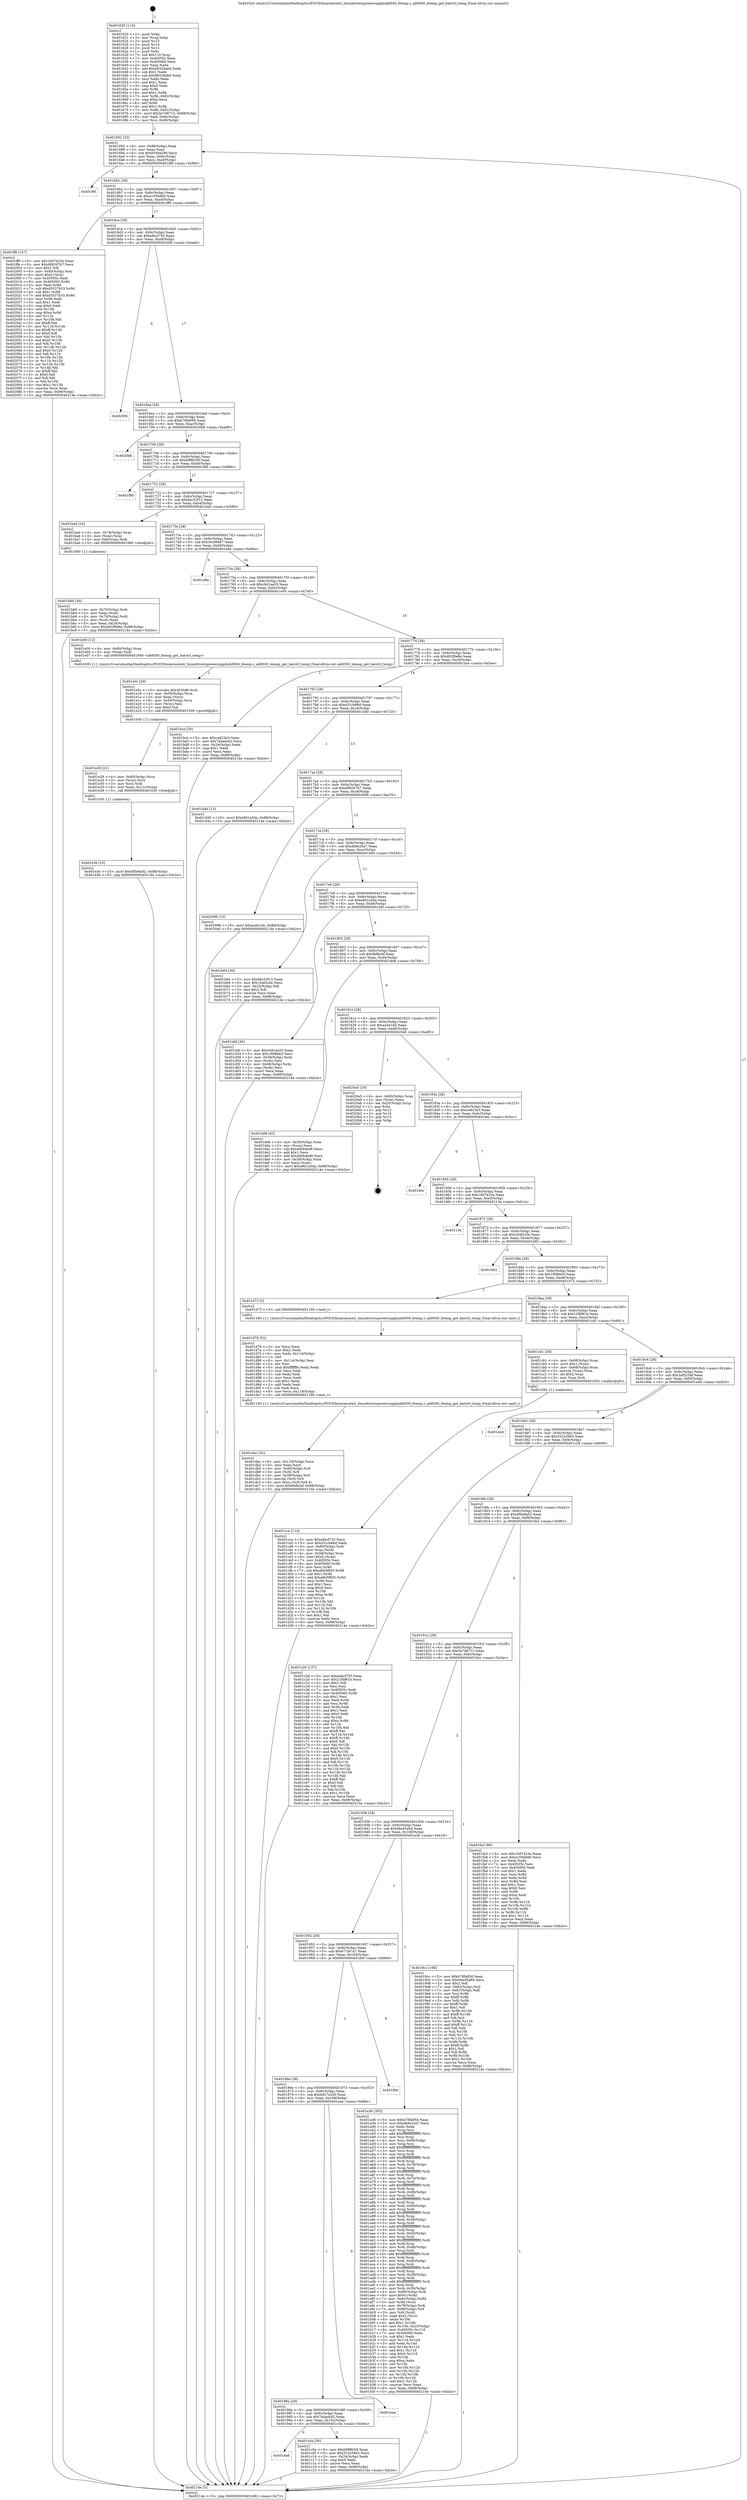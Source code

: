digraph "0x401620" {
  label = "0x401620 (/mnt/c/Users/mathe/Desktop/tcc/POCII/binaries/extr_linuxdriverspowersupplyab8500_btemp.c_ab8500_btemp_get_batctrl_temp_Final-ollvm.out::main(0))"
  labelloc = "t"
  node[shape=record]

  Entry [label="",width=0.3,height=0.3,shape=circle,fillcolor=black,style=filled]
  "0x401692" [label="{
     0x401692 [32]\l
     | [instrs]\l
     &nbsp;&nbsp;0x401692 \<+6\>: mov -0x88(%rbp),%eax\l
     &nbsp;&nbsp;0x401698 \<+2\>: mov %eax,%ecx\l
     &nbsp;&nbsp;0x40169a \<+6\>: sub $0x8349a299,%ecx\l
     &nbsp;&nbsp;0x4016a0 \<+6\>: mov %eax,-0x9c(%rbp)\l
     &nbsp;&nbsp;0x4016a6 \<+6\>: mov %ecx,-0xa0(%rbp)\l
     &nbsp;&nbsp;0x4016ac \<+6\>: je 0000000000401f8f \<main+0x96f\>\l
  }"]
  "0x401f8f" [label="{
     0x401f8f\l
  }", style=dashed]
  "0x4016b2" [label="{
     0x4016b2 [28]\l
     | [instrs]\l
     &nbsp;&nbsp;0x4016b2 \<+5\>: jmp 00000000004016b7 \<main+0x97\>\l
     &nbsp;&nbsp;0x4016b7 \<+6\>: mov -0x9c(%rbp),%eax\l
     &nbsp;&nbsp;0x4016bd \<+5\>: sub $0xa105b9d0,%eax\l
     &nbsp;&nbsp;0x4016c2 \<+6\>: mov %eax,-0xa4(%rbp)\l
     &nbsp;&nbsp;0x4016c8 \<+6\>: je 0000000000401ff9 \<main+0x9d9\>\l
  }"]
  Exit [label="",width=0.3,height=0.3,shape=circle,fillcolor=black,style=filled,peripheries=2]
  "0x401ff9" [label="{
     0x401ff9 [157]\l
     | [instrs]\l
     &nbsp;&nbsp;0x401ff9 \<+5\>: mov $0x19d7423e,%eax\l
     &nbsp;&nbsp;0x401ffe \<+5\>: mov $0xd99267b7,%ecx\l
     &nbsp;&nbsp;0x402003 \<+2\>: mov $0x1,%dl\l
     &nbsp;&nbsp;0x402005 \<+4\>: mov -0x80(%rbp),%rsi\l
     &nbsp;&nbsp;0x402009 \<+6\>: movl $0x0,(%rsi)\l
     &nbsp;&nbsp;0x40200f \<+7\>: mov 0x40505c,%edi\l
     &nbsp;&nbsp;0x402016 \<+8\>: mov 0x405060,%r8d\l
     &nbsp;&nbsp;0x40201e \<+3\>: mov %edi,%r9d\l
     &nbsp;&nbsp;0x402021 \<+7\>: sub $0xd3537b33,%r9d\l
     &nbsp;&nbsp;0x402028 \<+4\>: sub $0x1,%r9d\l
     &nbsp;&nbsp;0x40202c \<+7\>: add $0xd3537b33,%r9d\l
     &nbsp;&nbsp;0x402033 \<+4\>: imul %r9d,%edi\l
     &nbsp;&nbsp;0x402037 \<+3\>: and $0x1,%edi\l
     &nbsp;&nbsp;0x40203a \<+3\>: cmp $0x0,%edi\l
     &nbsp;&nbsp;0x40203d \<+4\>: sete %r10b\l
     &nbsp;&nbsp;0x402041 \<+4\>: cmp $0xa,%r8d\l
     &nbsp;&nbsp;0x402045 \<+4\>: setl %r11b\l
     &nbsp;&nbsp;0x402049 \<+3\>: mov %r10b,%bl\l
     &nbsp;&nbsp;0x40204c \<+3\>: xor $0xff,%bl\l
     &nbsp;&nbsp;0x40204f \<+3\>: mov %r11b,%r14b\l
     &nbsp;&nbsp;0x402052 \<+4\>: xor $0xff,%r14b\l
     &nbsp;&nbsp;0x402056 \<+3\>: xor $0x0,%dl\l
     &nbsp;&nbsp;0x402059 \<+3\>: mov %bl,%r15b\l
     &nbsp;&nbsp;0x40205c \<+4\>: and $0x0,%r15b\l
     &nbsp;&nbsp;0x402060 \<+3\>: and %dl,%r10b\l
     &nbsp;&nbsp;0x402063 \<+3\>: mov %r14b,%r12b\l
     &nbsp;&nbsp;0x402066 \<+4\>: and $0x0,%r12b\l
     &nbsp;&nbsp;0x40206a \<+3\>: and %dl,%r11b\l
     &nbsp;&nbsp;0x40206d \<+3\>: or %r10b,%r15b\l
     &nbsp;&nbsp;0x402070 \<+3\>: or %r11b,%r12b\l
     &nbsp;&nbsp;0x402073 \<+3\>: xor %r12b,%r15b\l
     &nbsp;&nbsp;0x402076 \<+3\>: or %r14b,%bl\l
     &nbsp;&nbsp;0x402079 \<+3\>: xor $0xff,%bl\l
     &nbsp;&nbsp;0x40207c \<+3\>: or $0x0,%dl\l
     &nbsp;&nbsp;0x40207f \<+2\>: and %dl,%bl\l
     &nbsp;&nbsp;0x402081 \<+3\>: or %bl,%r15b\l
     &nbsp;&nbsp;0x402084 \<+4\>: test $0x1,%r15b\l
     &nbsp;&nbsp;0x402088 \<+3\>: cmovne %ecx,%eax\l
     &nbsp;&nbsp;0x40208b \<+6\>: mov %eax,-0x88(%rbp)\l
     &nbsp;&nbsp;0x402091 \<+5\>: jmp 000000000040214e \<main+0xb2e\>\l
  }"]
  "0x4016ce" [label="{
     0x4016ce [28]\l
     | [instrs]\l
     &nbsp;&nbsp;0x4016ce \<+5\>: jmp 00000000004016d3 \<main+0xb3\>\l
     &nbsp;&nbsp;0x4016d3 \<+6\>: mov -0x9c(%rbp),%eax\l
     &nbsp;&nbsp;0x4016d9 \<+5\>: sub $0xa4bcf755,%eax\l
     &nbsp;&nbsp;0x4016de \<+6\>: mov %eax,-0xa8(%rbp)\l
     &nbsp;&nbsp;0x4016e4 \<+6\>: je 00000000004020fd \<main+0xadd\>\l
  }"]
  "0x401e3e" [label="{
     0x401e3e [15]\l
     | [instrs]\l
     &nbsp;&nbsp;0x401e3e \<+10\>: movl $0x4f5e8a02,-0x88(%rbp)\l
     &nbsp;&nbsp;0x401e48 \<+5\>: jmp 000000000040214e \<main+0xb2e\>\l
  }"]
  "0x4020fd" [label="{
     0x4020fd\l
  }", style=dashed]
  "0x4016ea" [label="{
     0x4016ea [28]\l
     | [instrs]\l
     &nbsp;&nbsp;0x4016ea \<+5\>: jmp 00000000004016ef \<main+0xcf\>\l
     &nbsp;&nbsp;0x4016ef \<+6\>: mov -0x9c(%rbp),%eax\l
     &nbsp;&nbsp;0x4016f5 \<+5\>: sub $0xb78fa958,%eax\l
     &nbsp;&nbsp;0x4016fa \<+6\>: mov %eax,-0xac(%rbp)\l
     &nbsp;&nbsp;0x401700 \<+6\>: je 00000000004020b8 \<main+0xa98\>\l
  }"]
  "0x401e29" [label="{
     0x401e29 [21]\l
     | [instrs]\l
     &nbsp;&nbsp;0x401e29 \<+4\>: mov -0x60(%rbp),%rcx\l
     &nbsp;&nbsp;0x401e2d \<+3\>: mov (%rcx),%rcx\l
     &nbsp;&nbsp;0x401e30 \<+3\>: mov %rcx,%rdi\l
     &nbsp;&nbsp;0x401e33 \<+6\>: mov %eax,-0x11c(%rbp)\l
     &nbsp;&nbsp;0x401e39 \<+5\>: call 0000000000401030 \<free@plt\>\l
     | [calls]\l
     &nbsp;&nbsp;0x401030 \{1\} (unknown)\l
  }"]
  "0x4020b8" [label="{
     0x4020b8\l
  }", style=dashed]
  "0x401706" [label="{
     0x401706 [28]\l
     | [instrs]\l
     &nbsp;&nbsp;0x401706 \<+5\>: jmp 000000000040170b \<main+0xeb\>\l
     &nbsp;&nbsp;0x40170b \<+6\>: mov -0x9c(%rbp),%eax\l
     &nbsp;&nbsp;0x401711 \<+5\>: sub $0xb9f8fc59,%eax\l
     &nbsp;&nbsp;0x401716 \<+6\>: mov %eax,-0xb0(%rbp)\l
     &nbsp;&nbsp;0x40171c \<+6\>: je 0000000000401f80 \<main+0x960\>\l
  }"]
  "0x401e0c" [label="{
     0x401e0c [29]\l
     | [instrs]\l
     &nbsp;&nbsp;0x401e0c \<+10\>: movabs $0x4030d6,%rdi\l
     &nbsp;&nbsp;0x401e16 \<+4\>: mov -0x50(%rbp),%rcx\l
     &nbsp;&nbsp;0x401e1a \<+2\>: mov %eax,(%rcx)\l
     &nbsp;&nbsp;0x401e1c \<+4\>: mov -0x50(%rbp),%rcx\l
     &nbsp;&nbsp;0x401e20 \<+2\>: mov (%rcx),%esi\l
     &nbsp;&nbsp;0x401e22 \<+2\>: mov $0x0,%al\l
     &nbsp;&nbsp;0x401e24 \<+5\>: call 0000000000401040 \<printf@plt\>\l
     | [calls]\l
     &nbsp;&nbsp;0x401040 \{1\} (unknown)\l
  }"]
  "0x401f80" [label="{
     0x401f80\l
  }", style=dashed]
  "0x401722" [label="{
     0x401722 [28]\l
     | [instrs]\l
     &nbsp;&nbsp;0x401722 \<+5\>: jmp 0000000000401727 \<main+0x107\>\l
     &nbsp;&nbsp;0x401727 \<+6\>: mov -0x9c(%rbp),%eax\l
     &nbsp;&nbsp;0x40172d \<+5\>: sub $0xbbc53f12,%eax\l
     &nbsp;&nbsp;0x401732 \<+6\>: mov %eax,-0xb4(%rbp)\l
     &nbsp;&nbsp;0x401738 \<+6\>: je 0000000000401ba0 \<main+0x580\>\l
  }"]
  "0x401dac" [label="{
     0x401dac [42]\l
     | [instrs]\l
     &nbsp;&nbsp;0x401dac \<+6\>: mov -0x118(%rbp),%ecx\l
     &nbsp;&nbsp;0x401db2 \<+3\>: imul %eax,%ecx\l
     &nbsp;&nbsp;0x401db5 \<+4\>: mov -0x60(%rbp),%r8\l
     &nbsp;&nbsp;0x401db9 \<+3\>: mov (%r8),%r8\l
     &nbsp;&nbsp;0x401dbc \<+4\>: mov -0x58(%rbp),%r9\l
     &nbsp;&nbsp;0x401dc0 \<+3\>: movslq (%r9),%r9\l
     &nbsp;&nbsp;0x401dc3 \<+4\>: mov %ecx,(%r8,%r9,4)\l
     &nbsp;&nbsp;0x401dc7 \<+10\>: movl $0x9bfbcbf,-0x88(%rbp)\l
     &nbsp;&nbsp;0x401dd1 \<+5\>: jmp 000000000040214e \<main+0xb2e\>\l
  }"]
  "0x401ba0" [label="{
     0x401ba0 [16]\l
     | [instrs]\l
     &nbsp;&nbsp;0x401ba0 \<+4\>: mov -0x78(%rbp),%rax\l
     &nbsp;&nbsp;0x401ba4 \<+3\>: mov (%rax),%rax\l
     &nbsp;&nbsp;0x401ba7 \<+4\>: mov 0x8(%rax),%rdi\l
     &nbsp;&nbsp;0x401bab \<+5\>: call 0000000000401060 \<atoi@plt\>\l
     | [calls]\l
     &nbsp;&nbsp;0x401060 \{1\} (unknown)\l
  }"]
  "0x40173e" [label="{
     0x40173e [28]\l
     | [instrs]\l
     &nbsp;&nbsp;0x40173e \<+5\>: jmp 0000000000401743 \<main+0x123\>\l
     &nbsp;&nbsp;0x401743 \<+6\>: mov -0x9c(%rbp),%eax\l
     &nbsp;&nbsp;0x401749 \<+5\>: sub $0xc0c99487,%eax\l
     &nbsp;&nbsp;0x40174e \<+6\>: mov %eax,-0xb8(%rbp)\l
     &nbsp;&nbsp;0x401754 \<+6\>: je 0000000000401e8a \<main+0x86a\>\l
  }"]
  "0x401d78" [label="{
     0x401d78 [52]\l
     | [instrs]\l
     &nbsp;&nbsp;0x401d78 \<+2\>: xor %ecx,%ecx\l
     &nbsp;&nbsp;0x401d7a \<+5\>: mov $0x2,%edx\l
     &nbsp;&nbsp;0x401d7f \<+6\>: mov %edx,-0x114(%rbp)\l
     &nbsp;&nbsp;0x401d85 \<+1\>: cltd\l
     &nbsp;&nbsp;0x401d86 \<+6\>: mov -0x114(%rbp),%esi\l
     &nbsp;&nbsp;0x401d8c \<+2\>: idiv %esi\l
     &nbsp;&nbsp;0x401d8e \<+6\>: imul $0xfffffffe,%edx,%edx\l
     &nbsp;&nbsp;0x401d94 \<+2\>: mov %ecx,%edi\l
     &nbsp;&nbsp;0x401d96 \<+2\>: sub %edx,%edi\l
     &nbsp;&nbsp;0x401d98 \<+2\>: mov %ecx,%edx\l
     &nbsp;&nbsp;0x401d9a \<+3\>: sub $0x1,%edx\l
     &nbsp;&nbsp;0x401d9d \<+2\>: add %edx,%edi\l
     &nbsp;&nbsp;0x401d9f \<+2\>: sub %edi,%ecx\l
     &nbsp;&nbsp;0x401da1 \<+6\>: mov %ecx,-0x118(%rbp)\l
     &nbsp;&nbsp;0x401da7 \<+5\>: call 0000000000401160 \<next_i\>\l
     | [calls]\l
     &nbsp;&nbsp;0x401160 \{1\} (/mnt/c/Users/mathe/Desktop/tcc/POCII/binaries/extr_linuxdriverspowersupplyab8500_btemp.c_ab8500_btemp_get_batctrl_temp_Final-ollvm.out::next_i)\l
  }"]
  "0x401e8a" [label="{
     0x401e8a\l
  }", style=dashed]
  "0x40175a" [label="{
     0x40175a [28]\l
     | [instrs]\l
     &nbsp;&nbsp;0x40175a \<+5\>: jmp 000000000040175f \<main+0x13f\>\l
     &nbsp;&nbsp;0x40175f \<+6\>: mov -0x9c(%rbp),%eax\l
     &nbsp;&nbsp;0x401765 \<+5\>: sub $0xcb91ae55,%eax\l
     &nbsp;&nbsp;0x40176a \<+6\>: mov %eax,-0xbc(%rbp)\l
     &nbsp;&nbsp;0x401770 \<+6\>: je 0000000000401e00 \<main+0x7e0\>\l
  }"]
  "0x401cce" [label="{
     0x401cce [114]\l
     | [instrs]\l
     &nbsp;&nbsp;0x401cce \<+5\>: mov $0xa4bcf755,%ecx\l
     &nbsp;&nbsp;0x401cd3 \<+5\>: mov $0xd31cb86d,%edx\l
     &nbsp;&nbsp;0x401cd8 \<+4\>: mov -0x60(%rbp),%rdi\l
     &nbsp;&nbsp;0x401cdc \<+3\>: mov %rax,(%rdi)\l
     &nbsp;&nbsp;0x401cdf \<+4\>: mov -0x58(%rbp),%rax\l
     &nbsp;&nbsp;0x401ce3 \<+6\>: movl $0x0,(%rax)\l
     &nbsp;&nbsp;0x401ce9 \<+7\>: mov 0x40505c,%esi\l
     &nbsp;&nbsp;0x401cf0 \<+8\>: mov 0x405060,%r8d\l
     &nbsp;&nbsp;0x401cf8 \<+3\>: mov %esi,%r9d\l
     &nbsp;&nbsp;0x401cfb \<+7\>: sub $0xa6b5f805,%r9d\l
     &nbsp;&nbsp;0x401d02 \<+4\>: sub $0x1,%r9d\l
     &nbsp;&nbsp;0x401d06 \<+7\>: add $0xa6b5f805,%r9d\l
     &nbsp;&nbsp;0x401d0d \<+4\>: imul %r9d,%esi\l
     &nbsp;&nbsp;0x401d11 \<+3\>: and $0x1,%esi\l
     &nbsp;&nbsp;0x401d14 \<+3\>: cmp $0x0,%esi\l
     &nbsp;&nbsp;0x401d17 \<+4\>: sete %r10b\l
     &nbsp;&nbsp;0x401d1b \<+4\>: cmp $0xa,%r8d\l
     &nbsp;&nbsp;0x401d1f \<+4\>: setl %r11b\l
     &nbsp;&nbsp;0x401d23 \<+3\>: mov %r10b,%bl\l
     &nbsp;&nbsp;0x401d26 \<+3\>: and %r11b,%bl\l
     &nbsp;&nbsp;0x401d29 \<+3\>: xor %r11b,%r10b\l
     &nbsp;&nbsp;0x401d2c \<+3\>: or %r10b,%bl\l
     &nbsp;&nbsp;0x401d2f \<+3\>: test $0x1,%bl\l
     &nbsp;&nbsp;0x401d32 \<+3\>: cmovne %edx,%ecx\l
     &nbsp;&nbsp;0x401d35 \<+6\>: mov %ecx,-0x88(%rbp)\l
     &nbsp;&nbsp;0x401d3b \<+5\>: jmp 000000000040214e \<main+0xb2e\>\l
  }"]
  "0x401e00" [label="{
     0x401e00 [12]\l
     | [instrs]\l
     &nbsp;&nbsp;0x401e00 \<+4\>: mov -0x60(%rbp),%rax\l
     &nbsp;&nbsp;0x401e04 \<+3\>: mov (%rax),%rdi\l
     &nbsp;&nbsp;0x401e07 \<+5\>: call 0000000000401600 \<ab8500_btemp_get_batctrl_temp\>\l
     | [calls]\l
     &nbsp;&nbsp;0x401600 \{1\} (/mnt/c/Users/mathe/Desktop/tcc/POCII/binaries/extr_linuxdriverspowersupplyab8500_btemp.c_ab8500_btemp_get_batctrl_temp_Final-ollvm.out::ab8500_btemp_get_batctrl_temp)\l
  }"]
  "0x401776" [label="{
     0x401776 [28]\l
     | [instrs]\l
     &nbsp;&nbsp;0x401776 \<+5\>: jmp 000000000040177b \<main+0x15b\>\l
     &nbsp;&nbsp;0x40177b \<+6\>: mov -0x9c(%rbp),%eax\l
     &nbsp;&nbsp;0x401781 \<+5\>: sub $0xd02f9e8e,%eax\l
     &nbsp;&nbsp;0x401786 \<+6\>: mov %eax,-0xc0(%rbp)\l
     &nbsp;&nbsp;0x40178c \<+6\>: je 0000000000401bce \<main+0x5ae\>\l
  }"]
  "0x4019a6" [label="{
     0x4019a6\l
  }", style=dashed]
  "0x401bce" [label="{
     0x401bce [30]\l
     | [instrs]\l
     &nbsp;&nbsp;0x401bce \<+5\>: mov $0xce623e3,%eax\l
     &nbsp;&nbsp;0x401bd3 \<+5\>: mov $0x7abadcb2,%ecx\l
     &nbsp;&nbsp;0x401bd8 \<+3\>: mov -0x24(%rbp),%edx\l
     &nbsp;&nbsp;0x401bdb \<+3\>: cmp $0x1,%edx\l
     &nbsp;&nbsp;0x401bde \<+3\>: cmovl %ecx,%eax\l
     &nbsp;&nbsp;0x401be1 \<+6\>: mov %eax,-0x88(%rbp)\l
     &nbsp;&nbsp;0x401be7 \<+5\>: jmp 000000000040214e \<main+0xb2e\>\l
  }"]
  "0x401792" [label="{
     0x401792 [28]\l
     | [instrs]\l
     &nbsp;&nbsp;0x401792 \<+5\>: jmp 0000000000401797 \<main+0x177\>\l
     &nbsp;&nbsp;0x401797 \<+6\>: mov -0x9c(%rbp),%eax\l
     &nbsp;&nbsp;0x40179d \<+5\>: sub $0xd31cb86d,%eax\l
     &nbsp;&nbsp;0x4017a2 \<+6\>: mov %eax,-0xc4(%rbp)\l
     &nbsp;&nbsp;0x4017a8 \<+6\>: je 0000000000401d40 \<main+0x720\>\l
  }"]
  "0x401c0a" [label="{
     0x401c0a [30]\l
     | [instrs]\l
     &nbsp;&nbsp;0x401c0a \<+5\>: mov $0xb9f8fc59,%eax\l
     &nbsp;&nbsp;0x401c0f \<+5\>: mov $0x351b39d3,%ecx\l
     &nbsp;&nbsp;0x401c14 \<+3\>: mov -0x24(%rbp),%edx\l
     &nbsp;&nbsp;0x401c17 \<+3\>: cmp $0x0,%edx\l
     &nbsp;&nbsp;0x401c1a \<+3\>: cmove %ecx,%eax\l
     &nbsp;&nbsp;0x401c1d \<+6\>: mov %eax,-0x88(%rbp)\l
     &nbsp;&nbsp;0x401c23 \<+5\>: jmp 000000000040214e \<main+0xb2e\>\l
  }"]
  "0x401d40" [label="{
     0x401d40 [15]\l
     | [instrs]\l
     &nbsp;&nbsp;0x401d40 \<+10\>: movl $0xe8d1a5da,-0x88(%rbp)\l
     &nbsp;&nbsp;0x401d4a \<+5\>: jmp 000000000040214e \<main+0xb2e\>\l
  }"]
  "0x4017ae" [label="{
     0x4017ae [28]\l
     | [instrs]\l
     &nbsp;&nbsp;0x4017ae \<+5\>: jmp 00000000004017b3 \<main+0x193\>\l
     &nbsp;&nbsp;0x4017b3 \<+6\>: mov -0x9c(%rbp),%eax\l
     &nbsp;&nbsp;0x4017b9 \<+5\>: sub $0xd99267b7,%eax\l
     &nbsp;&nbsp;0x4017be \<+6\>: mov %eax,-0xc8(%rbp)\l
     &nbsp;&nbsp;0x4017c4 \<+6\>: je 0000000000402096 \<main+0xa76\>\l
  }"]
  "0x40198a" [label="{
     0x40198a [28]\l
     | [instrs]\l
     &nbsp;&nbsp;0x40198a \<+5\>: jmp 000000000040198f \<main+0x36f\>\l
     &nbsp;&nbsp;0x40198f \<+6\>: mov -0x9c(%rbp),%eax\l
     &nbsp;&nbsp;0x401995 \<+5\>: sub $0x7abadcb2,%eax\l
     &nbsp;&nbsp;0x40199a \<+6\>: mov %eax,-0x10c(%rbp)\l
     &nbsp;&nbsp;0x4019a0 \<+6\>: je 0000000000401c0a \<main+0x5ea\>\l
  }"]
  "0x402096" [label="{
     0x402096 [15]\l
     | [instrs]\l
     &nbsp;&nbsp;0x402096 \<+10\>: movl $0xacd41bb,-0x88(%rbp)\l
     &nbsp;&nbsp;0x4020a0 \<+5\>: jmp 000000000040214e \<main+0xb2e\>\l
  }"]
  "0x4017ca" [label="{
     0x4017ca [28]\l
     | [instrs]\l
     &nbsp;&nbsp;0x4017ca \<+5\>: jmp 00000000004017cf \<main+0x1af\>\l
     &nbsp;&nbsp;0x4017cf \<+6\>: mov -0x9c(%rbp),%eax\l
     &nbsp;&nbsp;0x4017d5 \<+5\>: sub $0xdb8e24a7,%eax\l
     &nbsp;&nbsp;0x4017da \<+6\>: mov %eax,-0xcc(%rbp)\l
     &nbsp;&nbsp;0x4017e0 \<+6\>: je 0000000000401b64 \<main+0x544\>\l
  }"]
  "0x401eae" [label="{
     0x401eae\l
  }", style=dashed]
  "0x401b64" [label="{
     0x401b64 [30]\l
     | [instrs]\l
     &nbsp;&nbsp;0x401b64 \<+5\>: mov $0xbbc53f12,%eax\l
     &nbsp;&nbsp;0x401b69 \<+5\>: mov $0x1b4f2c0e,%ecx\l
     &nbsp;&nbsp;0x401b6e \<+3\>: mov -0x25(%rbp),%dl\l
     &nbsp;&nbsp;0x401b71 \<+3\>: test $0x1,%dl\l
     &nbsp;&nbsp;0x401b74 \<+3\>: cmovne %ecx,%eax\l
     &nbsp;&nbsp;0x401b77 \<+6\>: mov %eax,-0x88(%rbp)\l
     &nbsp;&nbsp;0x401b7d \<+5\>: jmp 000000000040214e \<main+0xb2e\>\l
  }"]
  "0x4017e6" [label="{
     0x4017e6 [28]\l
     | [instrs]\l
     &nbsp;&nbsp;0x4017e6 \<+5\>: jmp 00000000004017eb \<main+0x1cb\>\l
     &nbsp;&nbsp;0x4017eb \<+6\>: mov -0x9c(%rbp),%eax\l
     &nbsp;&nbsp;0x4017f1 \<+5\>: sub $0xe8d1a5da,%eax\l
     &nbsp;&nbsp;0x4017f6 \<+6\>: mov %eax,-0xd0(%rbp)\l
     &nbsp;&nbsp;0x4017fc \<+6\>: je 0000000000401d4f \<main+0x72f\>\l
  }"]
  "0x40196e" [label="{
     0x40196e [28]\l
     | [instrs]\l
     &nbsp;&nbsp;0x40196e \<+5\>: jmp 0000000000401973 \<main+0x353\>\l
     &nbsp;&nbsp;0x401973 \<+6\>: mov -0x9c(%rbp),%eax\l
     &nbsp;&nbsp;0x401979 \<+5\>: sub $0x6d27e2c6,%eax\l
     &nbsp;&nbsp;0x40197e \<+6\>: mov %eax,-0x108(%rbp)\l
     &nbsp;&nbsp;0x401984 \<+6\>: je 0000000000401eae \<main+0x88e\>\l
  }"]
  "0x401d4f" [label="{
     0x401d4f [36]\l
     | [instrs]\l
     &nbsp;&nbsp;0x401d4f \<+5\>: mov $0xcb91ae55,%eax\l
     &nbsp;&nbsp;0x401d54 \<+5\>: mov $0x1f0f8eb3,%ecx\l
     &nbsp;&nbsp;0x401d59 \<+4\>: mov -0x58(%rbp),%rdx\l
     &nbsp;&nbsp;0x401d5d \<+2\>: mov (%rdx),%esi\l
     &nbsp;&nbsp;0x401d5f \<+4\>: mov -0x68(%rbp),%rdx\l
     &nbsp;&nbsp;0x401d63 \<+2\>: cmp (%rdx),%esi\l
     &nbsp;&nbsp;0x401d65 \<+3\>: cmovl %ecx,%eax\l
     &nbsp;&nbsp;0x401d68 \<+6\>: mov %eax,-0x88(%rbp)\l
     &nbsp;&nbsp;0x401d6e \<+5\>: jmp 000000000040214e \<main+0xb2e\>\l
  }"]
  "0x401802" [label="{
     0x401802 [28]\l
     | [instrs]\l
     &nbsp;&nbsp;0x401802 \<+5\>: jmp 0000000000401807 \<main+0x1e7\>\l
     &nbsp;&nbsp;0x401807 \<+6\>: mov -0x9c(%rbp),%eax\l
     &nbsp;&nbsp;0x40180d \<+5\>: sub $0x9bfbcbf,%eax\l
     &nbsp;&nbsp;0x401812 \<+6\>: mov %eax,-0xd4(%rbp)\l
     &nbsp;&nbsp;0x401818 \<+6\>: je 0000000000401dd6 \<main+0x7b6\>\l
  }"]
  "0x401f09" [label="{
     0x401f09\l
  }", style=dashed]
  "0x401dd6" [label="{
     0x401dd6 [42]\l
     | [instrs]\l
     &nbsp;&nbsp;0x401dd6 \<+4\>: mov -0x58(%rbp),%rax\l
     &nbsp;&nbsp;0x401dda \<+2\>: mov (%rax),%ecx\l
     &nbsp;&nbsp;0x401ddc \<+6\>: sub $0xdd0b4ed6,%ecx\l
     &nbsp;&nbsp;0x401de2 \<+3\>: add $0x1,%ecx\l
     &nbsp;&nbsp;0x401de5 \<+6\>: add $0xdd0b4ed6,%ecx\l
     &nbsp;&nbsp;0x401deb \<+4\>: mov -0x58(%rbp),%rax\l
     &nbsp;&nbsp;0x401def \<+2\>: mov %ecx,(%rax)\l
     &nbsp;&nbsp;0x401df1 \<+10\>: movl $0xe8d1a5da,-0x88(%rbp)\l
     &nbsp;&nbsp;0x401dfb \<+5\>: jmp 000000000040214e \<main+0xb2e\>\l
  }"]
  "0x40181e" [label="{
     0x40181e [28]\l
     | [instrs]\l
     &nbsp;&nbsp;0x40181e \<+5\>: jmp 0000000000401823 \<main+0x203\>\l
     &nbsp;&nbsp;0x401823 \<+6\>: mov -0x9c(%rbp),%eax\l
     &nbsp;&nbsp;0x401829 \<+5\>: sub $0xacd41bb,%eax\l
     &nbsp;&nbsp;0x40182e \<+6\>: mov %eax,-0xd8(%rbp)\l
     &nbsp;&nbsp;0x401834 \<+6\>: je 00000000004020a5 \<main+0xa85\>\l
  }"]
  "0x401bb0" [label="{
     0x401bb0 [30]\l
     | [instrs]\l
     &nbsp;&nbsp;0x401bb0 \<+4\>: mov -0x70(%rbp),%rdi\l
     &nbsp;&nbsp;0x401bb4 \<+2\>: mov %eax,(%rdi)\l
     &nbsp;&nbsp;0x401bb6 \<+4\>: mov -0x70(%rbp),%rdi\l
     &nbsp;&nbsp;0x401bba \<+2\>: mov (%rdi),%eax\l
     &nbsp;&nbsp;0x401bbc \<+3\>: mov %eax,-0x24(%rbp)\l
     &nbsp;&nbsp;0x401bbf \<+10\>: movl $0xd02f9e8e,-0x88(%rbp)\l
     &nbsp;&nbsp;0x401bc9 \<+5\>: jmp 000000000040214e \<main+0xb2e\>\l
  }"]
  "0x4020a5" [label="{
     0x4020a5 [19]\l
     | [instrs]\l
     &nbsp;&nbsp;0x4020a5 \<+4\>: mov -0x80(%rbp),%rax\l
     &nbsp;&nbsp;0x4020a9 \<+2\>: mov (%rax),%eax\l
     &nbsp;&nbsp;0x4020ab \<+4\>: lea -0x20(%rbp),%rsp\l
     &nbsp;&nbsp;0x4020af \<+1\>: pop %rbx\l
     &nbsp;&nbsp;0x4020b0 \<+2\>: pop %r12\l
     &nbsp;&nbsp;0x4020b2 \<+2\>: pop %r14\l
     &nbsp;&nbsp;0x4020b4 \<+2\>: pop %r15\l
     &nbsp;&nbsp;0x4020b6 \<+1\>: pop %rbp\l
     &nbsp;&nbsp;0x4020b7 \<+1\>: ret\l
  }"]
  "0x40183a" [label="{
     0x40183a [28]\l
     | [instrs]\l
     &nbsp;&nbsp;0x40183a \<+5\>: jmp 000000000040183f \<main+0x21f\>\l
     &nbsp;&nbsp;0x40183f \<+6\>: mov -0x9c(%rbp),%eax\l
     &nbsp;&nbsp;0x401845 \<+5\>: sub $0xce623e3,%eax\l
     &nbsp;&nbsp;0x40184a \<+6\>: mov %eax,-0xdc(%rbp)\l
     &nbsp;&nbsp;0x401850 \<+6\>: je 0000000000401bec \<main+0x5cc\>\l
  }"]
  "0x401952" [label="{
     0x401952 [28]\l
     | [instrs]\l
     &nbsp;&nbsp;0x401952 \<+5\>: jmp 0000000000401957 \<main+0x337\>\l
     &nbsp;&nbsp;0x401957 \<+6\>: mov -0x9c(%rbp),%eax\l
     &nbsp;&nbsp;0x40195d \<+5\>: sub $0x671fe7a7,%eax\l
     &nbsp;&nbsp;0x401962 \<+6\>: mov %eax,-0x104(%rbp)\l
     &nbsp;&nbsp;0x401968 \<+6\>: je 0000000000401f09 \<main+0x8e9\>\l
  }"]
  "0x401bec" [label="{
     0x401bec\l
  }", style=dashed]
  "0x401856" [label="{
     0x401856 [28]\l
     | [instrs]\l
     &nbsp;&nbsp;0x401856 \<+5\>: jmp 000000000040185b \<main+0x23b\>\l
     &nbsp;&nbsp;0x40185b \<+6\>: mov -0x9c(%rbp),%eax\l
     &nbsp;&nbsp;0x401861 \<+5\>: sub $0x19d7423e,%eax\l
     &nbsp;&nbsp;0x401866 \<+6\>: mov %eax,-0xe0(%rbp)\l
     &nbsp;&nbsp;0x40186c \<+6\>: je 000000000040213a \<main+0xb1a\>\l
  }"]
  "0x401a36" [label="{
     0x401a36 [302]\l
     | [instrs]\l
     &nbsp;&nbsp;0x401a36 \<+5\>: mov $0xb78fa958,%eax\l
     &nbsp;&nbsp;0x401a3b \<+5\>: mov $0xdb8e24a7,%ecx\l
     &nbsp;&nbsp;0x401a40 \<+2\>: xor %edx,%edx\l
     &nbsp;&nbsp;0x401a42 \<+3\>: mov %rsp,%rsi\l
     &nbsp;&nbsp;0x401a45 \<+4\>: add $0xfffffffffffffff0,%rsi\l
     &nbsp;&nbsp;0x401a49 \<+3\>: mov %rsi,%rsp\l
     &nbsp;&nbsp;0x401a4c \<+4\>: mov %rsi,-0x80(%rbp)\l
     &nbsp;&nbsp;0x401a50 \<+3\>: mov %rsp,%rsi\l
     &nbsp;&nbsp;0x401a53 \<+4\>: add $0xfffffffffffffff0,%rsi\l
     &nbsp;&nbsp;0x401a57 \<+3\>: mov %rsi,%rsp\l
     &nbsp;&nbsp;0x401a5a \<+3\>: mov %rsp,%rdi\l
     &nbsp;&nbsp;0x401a5d \<+4\>: add $0xfffffffffffffff0,%rdi\l
     &nbsp;&nbsp;0x401a61 \<+3\>: mov %rdi,%rsp\l
     &nbsp;&nbsp;0x401a64 \<+4\>: mov %rdi,-0x78(%rbp)\l
     &nbsp;&nbsp;0x401a68 \<+3\>: mov %rsp,%rdi\l
     &nbsp;&nbsp;0x401a6b \<+4\>: add $0xfffffffffffffff0,%rdi\l
     &nbsp;&nbsp;0x401a6f \<+3\>: mov %rdi,%rsp\l
     &nbsp;&nbsp;0x401a72 \<+4\>: mov %rdi,-0x70(%rbp)\l
     &nbsp;&nbsp;0x401a76 \<+3\>: mov %rsp,%rdi\l
     &nbsp;&nbsp;0x401a79 \<+4\>: add $0xfffffffffffffff0,%rdi\l
     &nbsp;&nbsp;0x401a7d \<+3\>: mov %rdi,%rsp\l
     &nbsp;&nbsp;0x401a80 \<+4\>: mov %rdi,-0x68(%rbp)\l
     &nbsp;&nbsp;0x401a84 \<+3\>: mov %rsp,%rdi\l
     &nbsp;&nbsp;0x401a87 \<+4\>: add $0xfffffffffffffff0,%rdi\l
     &nbsp;&nbsp;0x401a8b \<+3\>: mov %rdi,%rsp\l
     &nbsp;&nbsp;0x401a8e \<+4\>: mov %rdi,-0x60(%rbp)\l
     &nbsp;&nbsp;0x401a92 \<+3\>: mov %rsp,%rdi\l
     &nbsp;&nbsp;0x401a95 \<+4\>: add $0xfffffffffffffff0,%rdi\l
     &nbsp;&nbsp;0x401a99 \<+3\>: mov %rdi,%rsp\l
     &nbsp;&nbsp;0x401a9c \<+4\>: mov %rdi,-0x58(%rbp)\l
     &nbsp;&nbsp;0x401aa0 \<+3\>: mov %rsp,%rdi\l
     &nbsp;&nbsp;0x401aa3 \<+4\>: add $0xfffffffffffffff0,%rdi\l
     &nbsp;&nbsp;0x401aa7 \<+3\>: mov %rdi,%rsp\l
     &nbsp;&nbsp;0x401aaa \<+4\>: mov %rdi,-0x50(%rbp)\l
     &nbsp;&nbsp;0x401aae \<+3\>: mov %rsp,%rdi\l
     &nbsp;&nbsp;0x401ab1 \<+4\>: add $0xfffffffffffffff0,%rdi\l
     &nbsp;&nbsp;0x401ab5 \<+3\>: mov %rdi,%rsp\l
     &nbsp;&nbsp;0x401ab8 \<+4\>: mov %rdi,-0x48(%rbp)\l
     &nbsp;&nbsp;0x401abc \<+3\>: mov %rsp,%rdi\l
     &nbsp;&nbsp;0x401abf \<+4\>: add $0xfffffffffffffff0,%rdi\l
     &nbsp;&nbsp;0x401ac3 \<+3\>: mov %rdi,%rsp\l
     &nbsp;&nbsp;0x401ac6 \<+4\>: mov %rdi,-0x40(%rbp)\l
     &nbsp;&nbsp;0x401aca \<+3\>: mov %rsp,%rdi\l
     &nbsp;&nbsp;0x401acd \<+4\>: add $0xfffffffffffffff0,%rdi\l
     &nbsp;&nbsp;0x401ad1 \<+3\>: mov %rdi,%rsp\l
     &nbsp;&nbsp;0x401ad4 \<+4\>: mov %rdi,-0x38(%rbp)\l
     &nbsp;&nbsp;0x401ad8 \<+3\>: mov %rsp,%rdi\l
     &nbsp;&nbsp;0x401adb \<+4\>: add $0xfffffffffffffff0,%rdi\l
     &nbsp;&nbsp;0x401adf \<+3\>: mov %rdi,%rsp\l
     &nbsp;&nbsp;0x401ae2 \<+4\>: mov %rdi,-0x30(%rbp)\l
     &nbsp;&nbsp;0x401ae6 \<+4\>: mov -0x80(%rbp),%rdi\l
     &nbsp;&nbsp;0x401aea \<+6\>: movl $0x0,(%rdi)\l
     &nbsp;&nbsp;0x401af0 \<+7\>: mov -0x8c(%rbp),%r8d\l
     &nbsp;&nbsp;0x401af7 \<+3\>: mov %r8d,(%rsi)\l
     &nbsp;&nbsp;0x401afa \<+4\>: mov -0x78(%rbp),%rdi\l
     &nbsp;&nbsp;0x401afe \<+7\>: mov -0x98(%rbp),%r9\l
     &nbsp;&nbsp;0x401b05 \<+3\>: mov %r9,(%rdi)\l
     &nbsp;&nbsp;0x401b08 \<+3\>: cmpl $0x2,(%rsi)\l
     &nbsp;&nbsp;0x401b0b \<+4\>: setne %r10b\l
     &nbsp;&nbsp;0x401b0f \<+4\>: and $0x1,%r10b\l
     &nbsp;&nbsp;0x401b13 \<+4\>: mov %r10b,-0x25(%rbp)\l
     &nbsp;&nbsp;0x401b17 \<+8\>: mov 0x40505c,%r11d\l
     &nbsp;&nbsp;0x401b1f \<+7\>: mov 0x405060,%ebx\l
     &nbsp;&nbsp;0x401b26 \<+3\>: sub $0x1,%edx\l
     &nbsp;&nbsp;0x401b29 \<+3\>: mov %r11d,%r14d\l
     &nbsp;&nbsp;0x401b2c \<+3\>: add %edx,%r14d\l
     &nbsp;&nbsp;0x401b2f \<+4\>: imul %r14d,%r11d\l
     &nbsp;&nbsp;0x401b33 \<+4\>: and $0x1,%r11d\l
     &nbsp;&nbsp;0x401b37 \<+4\>: cmp $0x0,%r11d\l
     &nbsp;&nbsp;0x401b3b \<+4\>: sete %r10b\l
     &nbsp;&nbsp;0x401b3f \<+3\>: cmp $0xa,%ebx\l
     &nbsp;&nbsp;0x401b42 \<+4\>: setl %r15b\l
     &nbsp;&nbsp;0x401b46 \<+3\>: mov %r10b,%r12b\l
     &nbsp;&nbsp;0x401b49 \<+3\>: and %r15b,%r12b\l
     &nbsp;&nbsp;0x401b4c \<+3\>: xor %r15b,%r10b\l
     &nbsp;&nbsp;0x401b4f \<+3\>: or %r10b,%r12b\l
     &nbsp;&nbsp;0x401b52 \<+4\>: test $0x1,%r12b\l
     &nbsp;&nbsp;0x401b56 \<+3\>: cmovne %ecx,%eax\l
     &nbsp;&nbsp;0x401b59 \<+6\>: mov %eax,-0x88(%rbp)\l
     &nbsp;&nbsp;0x401b5f \<+5\>: jmp 000000000040214e \<main+0xb2e\>\l
  }"]
  "0x40213a" [label="{
     0x40213a\l
  }", style=dashed]
  "0x401872" [label="{
     0x401872 [28]\l
     | [instrs]\l
     &nbsp;&nbsp;0x401872 \<+5\>: jmp 0000000000401877 \<main+0x257\>\l
     &nbsp;&nbsp;0x401877 \<+6\>: mov -0x9c(%rbp),%eax\l
     &nbsp;&nbsp;0x40187d \<+5\>: sub $0x1b4f2c0e,%eax\l
     &nbsp;&nbsp;0x401882 \<+6\>: mov %eax,-0xe4(%rbp)\l
     &nbsp;&nbsp;0x401888 \<+6\>: je 0000000000401b82 \<main+0x562\>\l
  }"]
  "0x401620" [label="{
     0x401620 [114]\l
     | [instrs]\l
     &nbsp;&nbsp;0x401620 \<+1\>: push %rbp\l
     &nbsp;&nbsp;0x401621 \<+3\>: mov %rsp,%rbp\l
     &nbsp;&nbsp;0x401624 \<+2\>: push %r15\l
     &nbsp;&nbsp;0x401626 \<+2\>: push %r14\l
     &nbsp;&nbsp;0x401628 \<+2\>: push %r12\l
     &nbsp;&nbsp;0x40162a \<+1\>: push %rbx\l
     &nbsp;&nbsp;0x40162b \<+7\>: sub $0x110,%rsp\l
     &nbsp;&nbsp;0x401632 \<+7\>: mov 0x40505c,%eax\l
     &nbsp;&nbsp;0x401639 \<+7\>: mov 0x405060,%ecx\l
     &nbsp;&nbsp;0x401640 \<+2\>: mov %eax,%edx\l
     &nbsp;&nbsp;0x401642 \<+6\>: add $0x68329a6d,%edx\l
     &nbsp;&nbsp;0x401648 \<+3\>: sub $0x1,%edx\l
     &nbsp;&nbsp;0x40164b \<+6\>: sub $0x68329a6d,%edx\l
     &nbsp;&nbsp;0x401651 \<+3\>: imul %edx,%eax\l
     &nbsp;&nbsp;0x401654 \<+3\>: and $0x1,%eax\l
     &nbsp;&nbsp;0x401657 \<+3\>: cmp $0x0,%eax\l
     &nbsp;&nbsp;0x40165a \<+4\>: sete %r8b\l
     &nbsp;&nbsp;0x40165e \<+4\>: and $0x1,%r8b\l
     &nbsp;&nbsp;0x401662 \<+7\>: mov %r8b,-0x82(%rbp)\l
     &nbsp;&nbsp;0x401669 \<+3\>: cmp $0xa,%ecx\l
     &nbsp;&nbsp;0x40166c \<+4\>: setl %r8b\l
     &nbsp;&nbsp;0x401670 \<+4\>: and $0x1,%r8b\l
     &nbsp;&nbsp;0x401674 \<+7\>: mov %r8b,-0x81(%rbp)\l
     &nbsp;&nbsp;0x40167b \<+10\>: movl $0x5a7d6713,-0x88(%rbp)\l
     &nbsp;&nbsp;0x401685 \<+6\>: mov %edi,-0x8c(%rbp)\l
     &nbsp;&nbsp;0x40168b \<+7\>: mov %rsi,-0x98(%rbp)\l
  }"]
  "0x401b82" [label="{
     0x401b82\l
  }", style=dashed]
  "0x40188e" [label="{
     0x40188e [28]\l
     | [instrs]\l
     &nbsp;&nbsp;0x40188e \<+5\>: jmp 0000000000401893 \<main+0x273\>\l
     &nbsp;&nbsp;0x401893 \<+6\>: mov -0x9c(%rbp),%eax\l
     &nbsp;&nbsp;0x401899 \<+5\>: sub $0x1f0f8eb3,%eax\l
     &nbsp;&nbsp;0x40189e \<+6\>: mov %eax,-0xe8(%rbp)\l
     &nbsp;&nbsp;0x4018a4 \<+6\>: je 0000000000401d73 \<main+0x753\>\l
  }"]
  "0x40214e" [label="{
     0x40214e [5]\l
     | [instrs]\l
     &nbsp;&nbsp;0x40214e \<+5\>: jmp 0000000000401692 \<main+0x72\>\l
  }"]
  "0x401d73" [label="{
     0x401d73 [5]\l
     | [instrs]\l
     &nbsp;&nbsp;0x401d73 \<+5\>: call 0000000000401160 \<next_i\>\l
     | [calls]\l
     &nbsp;&nbsp;0x401160 \{1\} (/mnt/c/Users/mathe/Desktop/tcc/POCII/binaries/extr_linuxdriverspowersupplyab8500_btemp.c_ab8500_btemp_get_batctrl_temp_Final-ollvm.out::next_i)\l
  }"]
  "0x4018aa" [label="{
     0x4018aa [28]\l
     | [instrs]\l
     &nbsp;&nbsp;0x4018aa \<+5\>: jmp 00000000004018af \<main+0x28f\>\l
     &nbsp;&nbsp;0x4018af \<+6\>: mov -0x9c(%rbp),%eax\l
     &nbsp;&nbsp;0x4018b5 \<+5\>: sub $0x21fbf61b,%eax\l
     &nbsp;&nbsp;0x4018ba \<+6\>: mov %eax,-0xec(%rbp)\l
     &nbsp;&nbsp;0x4018c0 \<+6\>: je 0000000000401cb1 \<main+0x691\>\l
  }"]
  "0x401936" [label="{
     0x401936 [28]\l
     | [instrs]\l
     &nbsp;&nbsp;0x401936 \<+5\>: jmp 000000000040193b \<main+0x31b\>\l
     &nbsp;&nbsp;0x40193b \<+6\>: mov -0x9c(%rbp),%eax\l
     &nbsp;&nbsp;0x401941 \<+5\>: sub $0x66a45a94,%eax\l
     &nbsp;&nbsp;0x401946 \<+6\>: mov %eax,-0x100(%rbp)\l
     &nbsp;&nbsp;0x40194c \<+6\>: je 0000000000401a36 \<main+0x416\>\l
  }"]
  "0x401cb1" [label="{
     0x401cb1 [29]\l
     | [instrs]\l
     &nbsp;&nbsp;0x401cb1 \<+4\>: mov -0x68(%rbp),%rax\l
     &nbsp;&nbsp;0x401cb5 \<+6\>: movl $0x1,(%rax)\l
     &nbsp;&nbsp;0x401cbb \<+4\>: mov -0x68(%rbp),%rax\l
     &nbsp;&nbsp;0x401cbf \<+3\>: movslq (%rax),%rax\l
     &nbsp;&nbsp;0x401cc2 \<+4\>: shl $0x2,%rax\l
     &nbsp;&nbsp;0x401cc6 \<+3\>: mov %rax,%rdi\l
     &nbsp;&nbsp;0x401cc9 \<+5\>: call 0000000000401050 \<malloc@plt\>\l
     | [calls]\l
     &nbsp;&nbsp;0x401050 \{1\} (unknown)\l
  }"]
  "0x4018c6" [label="{
     0x4018c6 [28]\l
     | [instrs]\l
     &nbsp;&nbsp;0x4018c6 \<+5\>: jmp 00000000004018cb \<main+0x2ab\>\l
     &nbsp;&nbsp;0x4018cb \<+6\>: mov -0x9c(%rbp),%eax\l
     &nbsp;&nbsp;0x4018d1 \<+5\>: sub $0x2af5254f,%eax\l
     &nbsp;&nbsp;0x4018d6 \<+6\>: mov %eax,-0xf0(%rbp)\l
     &nbsp;&nbsp;0x4018dc \<+6\>: je 0000000000401e4d \<main+0x82d\>\l
  }"]
  "0x4019cc" [label="{
     0x4019cc [106]\l
     | [instrs]\l
     &nbsp;&nbsp;0x4019cc \<+5\>: mov $0xb78fa958,%eax\l
     &nbsp;&nbsp;0x4019d1 \<+5\>: mov $0x66a45a94,%ecx\l
     &nbsp;&nbsp;0x4019d6 \<+2\>: mov $0x1,%dl\l
     &nbsp;&nbsp;0x4019d8 \<+7\>: mov -0x82(%rbp),%sil\l
     &nbsp;&nbsp;0x4019df \<+7\>: mov -0x81(%rbp),%dil\l
     &nbsp;&nbsp;0x4019e6 \<+3\>: mov %sil,%r8b\l
     &nbsp;&nbsp;0x4019e9 \<+4\>: xor $0xff,%r8b\l
     &nbsp;&nbsp;0x4019ed \<+3\>: mov %dil,%r9b\l
     &nbsp;&nbsp;0x4019f0 \<+4\>: xor $0xff,%r9b\l
     &nbsp;&nbsp;0x4019f4 \<+3\>: xor $0x1,%dl\l
     &nbsp;&nbsp;0x4019f7 \<+3\>: mov %r8b,%r10b\l
     &nbsp;&nbsp;0x4019fa \<+4\>: and $0xff,%r10b\l
     &nbsp;&nbsp;0x4019fe \<+3\>: and %dl,%sil\l
     &nbsp;&nbsp;0x401a01 \<+3\>: mov %r9b,%r11b\l
     &nbsp;&nbsp;0x401a04 \<+4\>: and $0xff,%r11b\l
     &nbsp;&nbsp;0x401a08 \<+3\>: and %dl,%dil\l
     &nbsp;&nbsp;0x401a0b \<+3\>: or %sil,%r10b\l
     &nbsp;&nbsp;0x401a0e \<+3\>: or %dil,%r11b\l
     &nbsp;&nbsp;0x401a11 \<+3\>: xor %r11b,%r10b\l
     &nbsp;&nbsp;0x401a14 \<+3\>: or %r9b,%r8b\l
     &nbsp;&nbsp;0x401a17 \<+4\>: xor $0xff,%r8b\l
     &nbsp;&nbsp;0x401a1b \<+3\>: or $0x1,%dl\l
     &nbsp;&nbsp;0x401a1e \<+3\>: and %dl,%r8b\l
     &nbsp;&nbsp;0x401a21 \<+3\>: or %r8b,%r10b\l
     &nbsp;&nbsp;0x401a24 \<+4\>: test $0x1,%r10b\l
     &nbsp;&nbsp;0x401a28 \<+3\>: cmovne %ecx,%eax\l
     &nbsp;&nbsp;0x401a2b \<+6\>: mov %eax,-0x88(%rbp)\l
     &nbsp;&nbsp;0x401a31 \<+5\>: jmp 000000000040214e \<main+0xb2e\>\l
  }"]
  "0x401e4d" [label="{
     0x401e4d\l
  }", style=dashed]
  "0x4018e2" [label="{
     0x4018e2 [28]\l
     | [instrs]\l
     &nbsp;&nbsp;0x4018e2 \<+5\>: jmp 00000000004018e7 \<main+0x2c7\>\l
     &nbsp;&nbsp;0x4018e7 \<+6\>: mov -0x9c(%rbp),%eax\l
     &nbsp;&nbsp;0x4018ed \<+5\>: sub $0x351b39d3,%eax\l
     &nbsp;&nbsp;0x4018f2 \<+6\>: mov %eax,-0xf4(%rbp)\l
     &nbsp;&nbsp;0x4018f8 \<+6\>: je 0000000000401c28 \<main+0x608\>\l
  }"]
  "0x40191a" [label="{
     0x40191a [28]\l
     | [instrs]\l
     &nbsp;&nbsp;0x40191a \<+5\>: jmp 000000000040191f \<main+0x2ff\>\l
     &nbsp;&nbsp;0x40191f \<+6\>: mov -0x9c(%rbp),%eax\l
     &nbsp;&nbsp;0x401925 \<+5\>: sub $0x5a7d6713,%eax\l
     &nbsp;&nbsp;0x40192a \<+6\>: mov %eax,-0xfc(%rbp)\l
     &nbsp;&nbsp;0x401930 \<+6\>: je 00000000004019cc \<main+0x3ac\>\l
  }"]
  "0x401c28" [label="{
     0x401c28 [137]\l
     | [instrs]\l
     &nbsp;&nbsp;0x401c28 \<+5\>: mov $0xa4bcf755,%eax\l
     &nbsp;&nbsp;0x401c2d \<+5\>: mov $0x21fbf61b,%ecx\l
     &nbsp;&nbsp;0x401c32 \<+2\>: mov $0x1,%dl\l
     &nbsp;&nbsp;0x401c34 \<+2\>: xor %esi,%esi\l
     &nbsp;&nbsp;0x401c36 \<+7\>: mov 0x40505c,%edi\l
     &nbsp;&nbsp;0x401c3d \<+8\>: mov 0x405060,%r8d\l
     &nbsp;&nbsp;0x401c45 \<+3\>: sub $0x1,%esi\l
     &nbsp;&nbsp;0x401c48 \<+3\>: mov %edi,%r9d\l
     &nbsp;&nbsp;0x401c4b \<+3\>: add %esi,%r9d\l
     &nbsp;&nbsp;0x401c4e \<+4\>: imul %r9d,%edi\l
     &nbsp;&nbsp;0x401c52 \<+3\>: and $0x1,%edi\l
     &nbsp;&nbsp;0x401c55 \<+3\>: cmp $0x0,%edi\l
     &nbsp;&nbsp;0x401c58 \<+4\>: sete %r10b\l
     &nbsp;&nbsp;0x401c5c \<+4\>: cmp $0xa,%r8d\l
     &nbsp;&nbsp;0x401c60 \<+4\>: setl %r11b\l
     &nbsp;&nbsp;0x401c64 \<+3\>: mov %r10b,%bl\l
     &nbsp;&nbsp;0x401c67 \<+3\>: xor $0xff,%bl\l
     &nbsp;&nbsp;0x401c6a \<+3\>: mov %r11b,%r14b\l
     &nbsp;&nbsp;0x401c6d \<+4\>: xor $0xff,%r14b\l
     &nbsp;&nbsp;0x401c71 \<+3\>: xor $0x0,%dl\l
     &nbsp;&nbsp;0x401c74 \<+3\>: mov %bl,%r15b\l
     &nbsp;&nbsp;0x401c77 \<+4\>: and $0x0,%r15b\l
     &nbsp;&nbsp;0x401c7b \<+3\>: and %dl,%r10b\l
     &nbsp;&nbsp;0x401c7e \<+3\>: mov %r14b,%r12b\l
     &nbsp;&nbsp;0x401c81 \<+4\>: and $0x0,%r12b\l
     &nbsp;&nbsp;0x401c85 \<+3\>: and %dl,%r11b\l
     &nbsp;&nbsp;0x401c88 \<+3\>: or %r10b,%r15b\l
     &nbsp;&nbsp;0x401c8b \<+3\>: or %r11b,%r12b\l
     &nbsp;&nbsp;0x401c8e \<+3\>: xor %r12b,%r15b\l
     &nbsp;&nbsp;0x401c91 \<+3\>: or %r14b,%bl\l
     &nbsp;&nbsp;0x401c94 \<+3\>: xor $0xff,%bl\l
     &nbsp;&nbsp;0x401c97 \<+3\>: or $0x0,%dl\l
     &nbsp;&nbsp;0x401c9a \<+2\>: and %dl,%bl\l
     &nbsp;&nbsp;0x401c9c \<+3\>: or %bl,%r15b\l
     &nbsp;&nbsp;0x401c9f \<+4\>: test $0x1,%r15b\l
     &nbsp;&nbsp;0x401ca3 \<+3\>: cmovne %ecx,%eax\l
     &nbsp;&nbsp;0x401ca6 \<+6\>: mov %eax,-0x88(%rbp)\l
     &nbsp;&nbsp;0x401cac \<+5\>: jmp 000000000040214e \<main+0xb2e\>\l
  }"]
  "0x4018fe" [label="{
     0x4018fe [28]\l
     | [instrs]\l
     &nbsp;&nbsp;0x4018fe \<+5\>: jmp 0000000000401903 \<main+0x2e3\>\l
     &nbsp;&nbsp;0x401903 \<+6\>: mov -0x9c(%rbp),%eax\l
     &nbsp;&nbsp;0x401909 \<+5\>: sub $0x4f5e8a02,%eax\l
     &nbsp;&nbsp;0x40190e \<+6\>: mov %eax,-0xf8(%rbp)\l
     &nbsp;&nbsp;0x401914 \<+6\>: je 0000000000401fa3 \<main+0x983\>\l
  }"]
  "0x401fa3" [label="{
     0x401fa3 [86]\l
     | [instrs]\l
     &nbsp;&nbsp;0x401fa3 \<+5\>: mov $0x19d7423e,%eax\l
     &nbsp;&nbsp;0x401fa8 \<+5\>: mov $0xa105b9d0,%ecx\l
     &nbsp;&nbsp;0x401fad \<+2\>: xor %edx,%edx\l
     &nbsp;&nbsp;0x401faf \<+7\>: mov 0x40505c,%esi\l
     &nbsp;&nbsp;0x401fb6 \<+7\>: mov 0x405060,%edi\l
     &nbsp;&nbsp;0x401fbd \<+3\>: sub $0x1,%edx\l
     &nbsp;&nbsp;0x401fc0 \<+3\>: mov %esi,%r8d\l
     &nbsp;&nbsp;0x401fc3 \<+3\>: add %edx,%r8d\l
     &nbsp;&nbsp;0x401fc6 \<+4\>: imul %r8d,%esi\l
     &nbsp;&nbsp;0x401fca \<+3\>: and $0x1,%esi\l
     &nbsp;&nbsp;0x401fcd \<+3\>: cmp $0x0,%esi\l
     &nbsp;&nbsp;0x401fd0 \<+4\>: sete %r9b\l
     &nbsp;&nbsp;0x401fd4 \<+3\>: cmp $0xa,%edi\l
     &nbsp;&nbsp;0x401fd7 \<+4\>: setl %r10b\l
     &nbsp;&nbsp;0x401fdb \<+3\>: mov %r9b,%r11b\l
     &nbsp;&nbsp;0x401fde \<+3\>: and %r10b,%r11b\l
     &nbsp;&nbsp;0x401fe1 \<+3\>: xor %r10b,%r9b\l
     &nbsp;&nbsp;0x401fe4 \<+3\>: or %r9b,%r11b\l
     &nbsp;&nbsp;0x401fe7 \<+4\>: test $0x1,%r11b\l
     &nbsp;&nbsp;0x401feb \<+3\>: cmovne %ecx,%eax\l
     &nbsp;&nbsp;0x401fee \<+6\>: mov %eax,-0x88(%rbp)\l
     &nbsp;&nbsp;0x401ff4 \<+5\>: jmp 000000000040214e \<main+0xb2e\>\l
  }"]
  Entry -> "0x401620" [label=" 1"]
  "0x401692" -> "0x401f8f" [label=" 0"]
  "0x401692" -> "0x4016b2" [label=" 18"]
  "0x4020a5" -> Exit [label=" 1"]
  "0x4016b2" -> "0x401ff9" [label=" 1"]
  "0x4016b2" -> "0x4016ce" [label=" 17"]
  "0x402096" -> "0x40214e" [label=" 1"]
  "0x4016ce" -> "0x4020fd" [label=" 0"]
  "0x4016ce" -> "0x4016ea" [label=" 17"]
  "0x401ff9" -> "0x40214e" [label=" 1"]
  "0x4016ea" -> "0x4020b8" [label=" 0"]
  "0x4016ea" -> "0x401706" [label=" 17"]
  "0x401fa3" -> "0x40214e" [label=" 1"]
  "0x401706" -> "0x401f80" [label=" 0"]
  "0x401706" -> "0x401722" [label=" 17"]
  "0x401e3e" -> "0x40214e" [label=" 1"]
  "0x401722" -> "0x401ba0" [label=" 1"]
  "0x401722" -> "0x40173e" [label=" 16"]
  "0x401e29" -> "0x401e3e" [label=" 1"]
  "0x40173e" -> "0x401e8a" [label=" 0"]
  "0x40173e" -> "0x40175a" [label=" 16"]
  "0x401e0c" -> "0x401e29" [label=" 1"]
  "0x40175a" -> "0x401e00" [label=" 1"]
  "0x40175a" -> "0x401776" [label=" 15"]
  "0x401e00" -> "0x401e0c" [label=" 1"]
  "0x401776" -> "0x401bce" [label=" 1"]
  "0x401776" -> "0x401792" [label=" 14"]
  "0x401dd6" -> "0x40214e" [label=" 1"]
  "0x401792" -> "0x401d40" [label=" 1"]
  "0x401792" -> "0x4017ae" [label=" 13"]
  "0x401dac" -> "0x40214e" [label=" 1"]
  "0x4017ae" -> "0x402096" [label=" 1"]
  "0x4017ae" -> "0x4017ca" [label=" 12"]
  "0x401d73" -> "0x401d78" [label=" 1"]
  "0x4017ca" -> "0x401b64" [label=" 1"]
  "0x4017ca" -> "0x4017e6" [label=" 11"]
  "0x401d4f" -> "0x40214e" [label=" 2"]
  "0x4017e6" -> "0x401d4f" [label=" 2"]
  "0x4017e6" -> "0x401802" [label=" 9"]
  "0x401cce" -> "0x40214e" [label=" 1"]
  "0x401802" -> "0x401dd6" [label=" 1"]
  "0x401802" -> "0x40181e" [label=" 8"]
  "0x401cb1" -> "0x401cce" [label=" 1"]
  "0x40181e" -> "0x4020a5" [label=" 1"]
  "0x40181e" -> "0x40183a" [label=" 7"]
  "0x401c0a" -> "0x40214e" [label=" 1"]
  "0x40183a" -> "0x401bec" [label=" 0"]
  "0x40183a" -> "0x401856" [label=" 7"]
  "0x40198a" -> "0x401c0a" [label=" 1"]
  "0x401856" -> "0x40213a" [label=" 0"]
  "0x401856" -> "0x401872" [label=" 7"]
  "0x401d78" -> "0x401dac" [label=" 1"]
  "0x401872" -> "0x401b82" [label=" 0"]
  "0x401872" -> "0x40188e" [label=" 7"]
  "0x40196e" -> "0x401eae" [label=" 0"]
  "0x40188e" -> "0x401d73" [label=" 1"]
  "0x40188e" -> "0x4018aa" [label=" 6"]
  "0x401d40" -> "0x40214e" [label=" 1"]
  "0x4018aa" -> "0x401cb1" [label=" 1"]
  "0x4018aa" -> "0x4018c6" [label=" 5"]
  "0x401952" -> "0x40196e" [label=" 1"]
  "0x4018c6" -> "0x401e4d" [label=" 0"]
  "0x4018c6" -> "0x4018e2" [label=" 5"]
  "0x401952" -> "0x401f09" [label=" 0"]
  "0x4018e2" -> "0x401c28" [label=" 1"]
  "0x4018e2" -> "0x4018fe" [label=" 4"]
  "0x401bce" -> "0x40214e" [label=" 1"]
  "0x4018fe" -> "0x401fa3" [label=" 1"]
  "0x4018fe" -> "0x40191a" [label=" 3"]
  "0x401c28" -> "0x40214e" [label=" 1"]
  "0x40191a" -> "0x4019cc" [label=" 1"]
  "0x40191a" -> "0x401936" [label=" 2"]
  "0x4019cc" -> "0x40214e" [label=" 1"]
  "0x401620" -> "0x401692" [label=" 1"]
  "0x40214e" -> "0x401692" [label=" 17"]
  "0x40196e" -> "0x40198a" [label=" 1"]
  "0x401936" -> "0x401a36" [label=" 1"]
  "0x401936" -> "0x401952" [label=" 1"]
  "0x40198a" -> "0x4019a6" [label=" 0"]
  "0x401a36" -> "0x40214e" [label=" 1"]
  "0x401b64" -> "0x40214e" [label=" 1"]
  "0x401ba0" -> "0x401bb0" [label=" 1"]
  "0x401bb0" -> "0x40214e" [label=" 1"]
}
